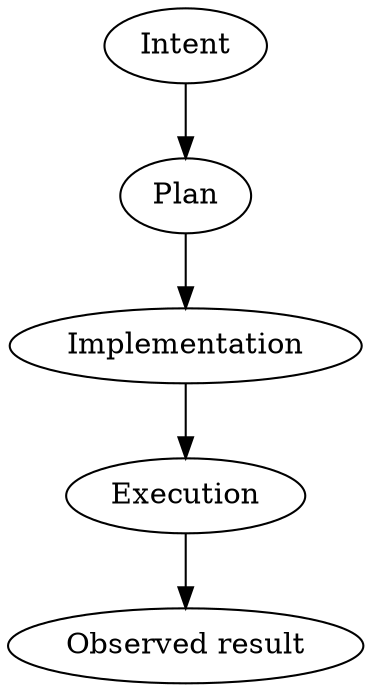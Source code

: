 digraph "Programming process in detail" {
//	Intent -> Implementation -> Observed result;

	"Intent" -> "Plan" -> "Implementation" -> "Execution" -> "Observed result";
}
